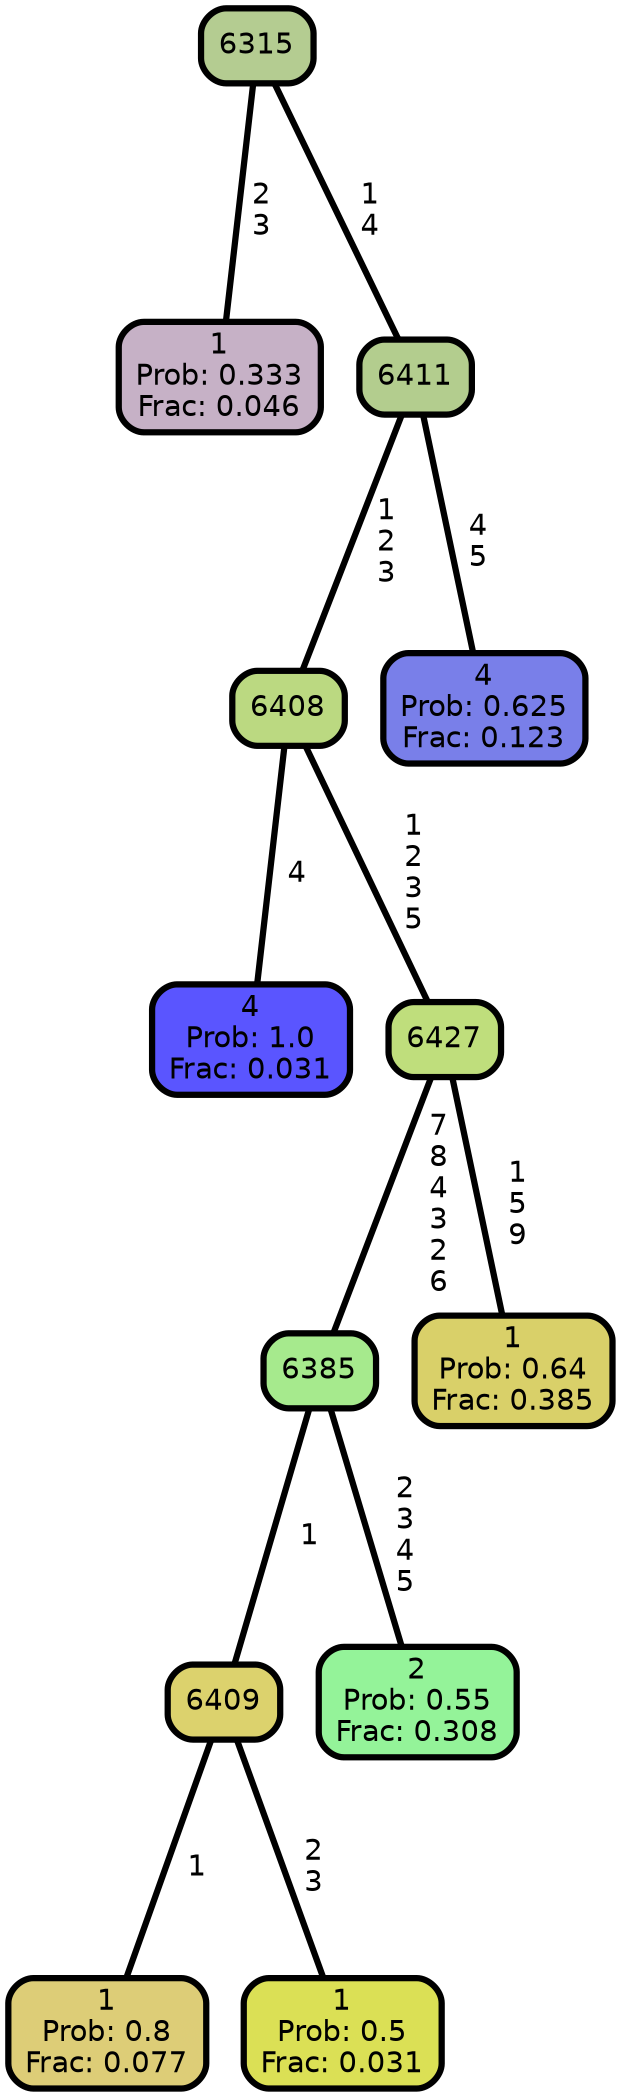 graph Tree {
node [shape=box, style="filled, rounded",color="black",penwidth="3",fontcolor="black",                 fontname=helvetica] ;
graph [ranksep="0 equally", splines=straight,                 bgcolor=transparent, dpi=200] ;
edge [fontname=helvetica, color=black] ;
0 [label="1
Prob: 0.333
Frac: 0.046", fillcolor="#c6b1c6"] ;
1 [label="6315", fillcolor="#b4cc91"] ;
2 [label="4
Prob: 1.0
Frac: 0.031", fillcolor="#5a55ff"] ;
3 [label="6408", fillcolor="#bbd981"] ;
4 [label="1
Prob: 0.8
Frac: 0.077", fillcolor="#ddcd77"] ;
5 [label="6409", fillcolor="#dcd26d"] ;
6 [label="1
Prob: 0.5
Frac: 0.031", fillcolor="#dbe055"] ;
7 [label="6385", fillcolor="#a6ea8d"] ;
8 [label="2
Prob: 0.55
Frac: 0.308", fillcolor="#94f399"] ;
9 [label="6427", fillcolor="#bfde7c"] ;
10 [label="1
Prob: 0.64
Frac: 0.385", fillcolor="#d9d069"] ;
11 [label="6411", fillcolor="#b3cd8e"] ;
12 [label="4
Prob: 0.625
Frac: 0.123", fillcolor="#797fe9"] ;
1 -- 0 [label=" 2\n 3",penwidth=3] ;
1 -- 11 [label=" 1\n 4",penwidth=3] ;
3 -- 2 [label=" 4",penwidth=3] ;
3 -- 9 [label=" 1\n 2\n 3\n 5",penwidth=3] ;
5 -- 4 [label=" 1",penwidth=3] ;
5 -- 6 [label=" 2\n 3",penwidth=3] ;
7 -- 5 [label=" 1",penwidth=3] ;
7 -- 8 [label=" 2\n 3\n 4\n 5",penwidth=3] ;
9 -- 7 [label=" 7\n 8\n 4\n 3\n 2\n 6",penwidth=3] ;
9 -- 10 [label=" 1\n 5\n 9",penwidth=3] ;
11 -- 3 [label=" 1\n 2\n 3",penwidth=3] ;
11 -- 12 [label=" 4\n 5",penwidth=3] ;
{rank = same;}}